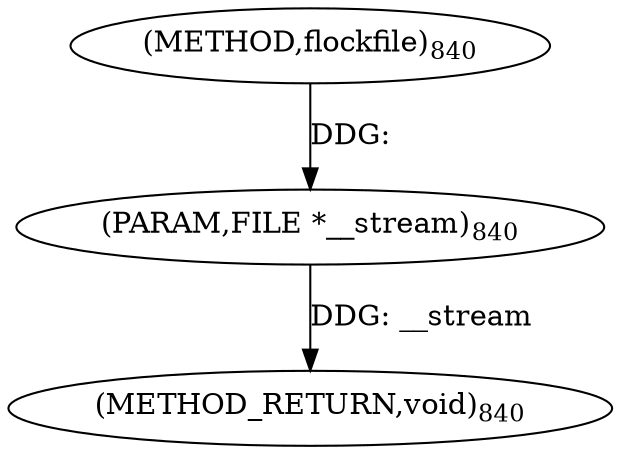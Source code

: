 digraph "flockfile" {  
"30307" [label = <(METHOD,flockfile)<SUB>840</SUB>> ]
"30309" [label = <(METHOD_RETURN,void)<SUB>840</SUB>> ]
"30308" [label = <(PARAM,FILE *__stream)<SUB>840</SUB>> ]
  "30308" -> "30309"  [ label = "DDG: __stream"] 
  "30307" -> "30308"  [ label = "DDG: "] 
}

